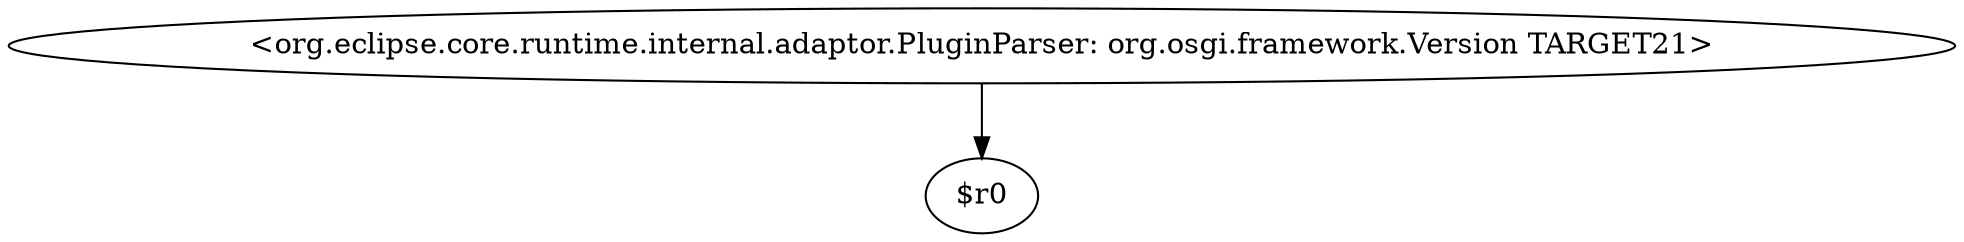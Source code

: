 digraph g {
0[label="<org.eclipse.core.runtime.internal.adaptor.PluginParser: org.osgi.framework.Version TARGET21>"]
1[label="$r0"]
0->1[label=""]
}